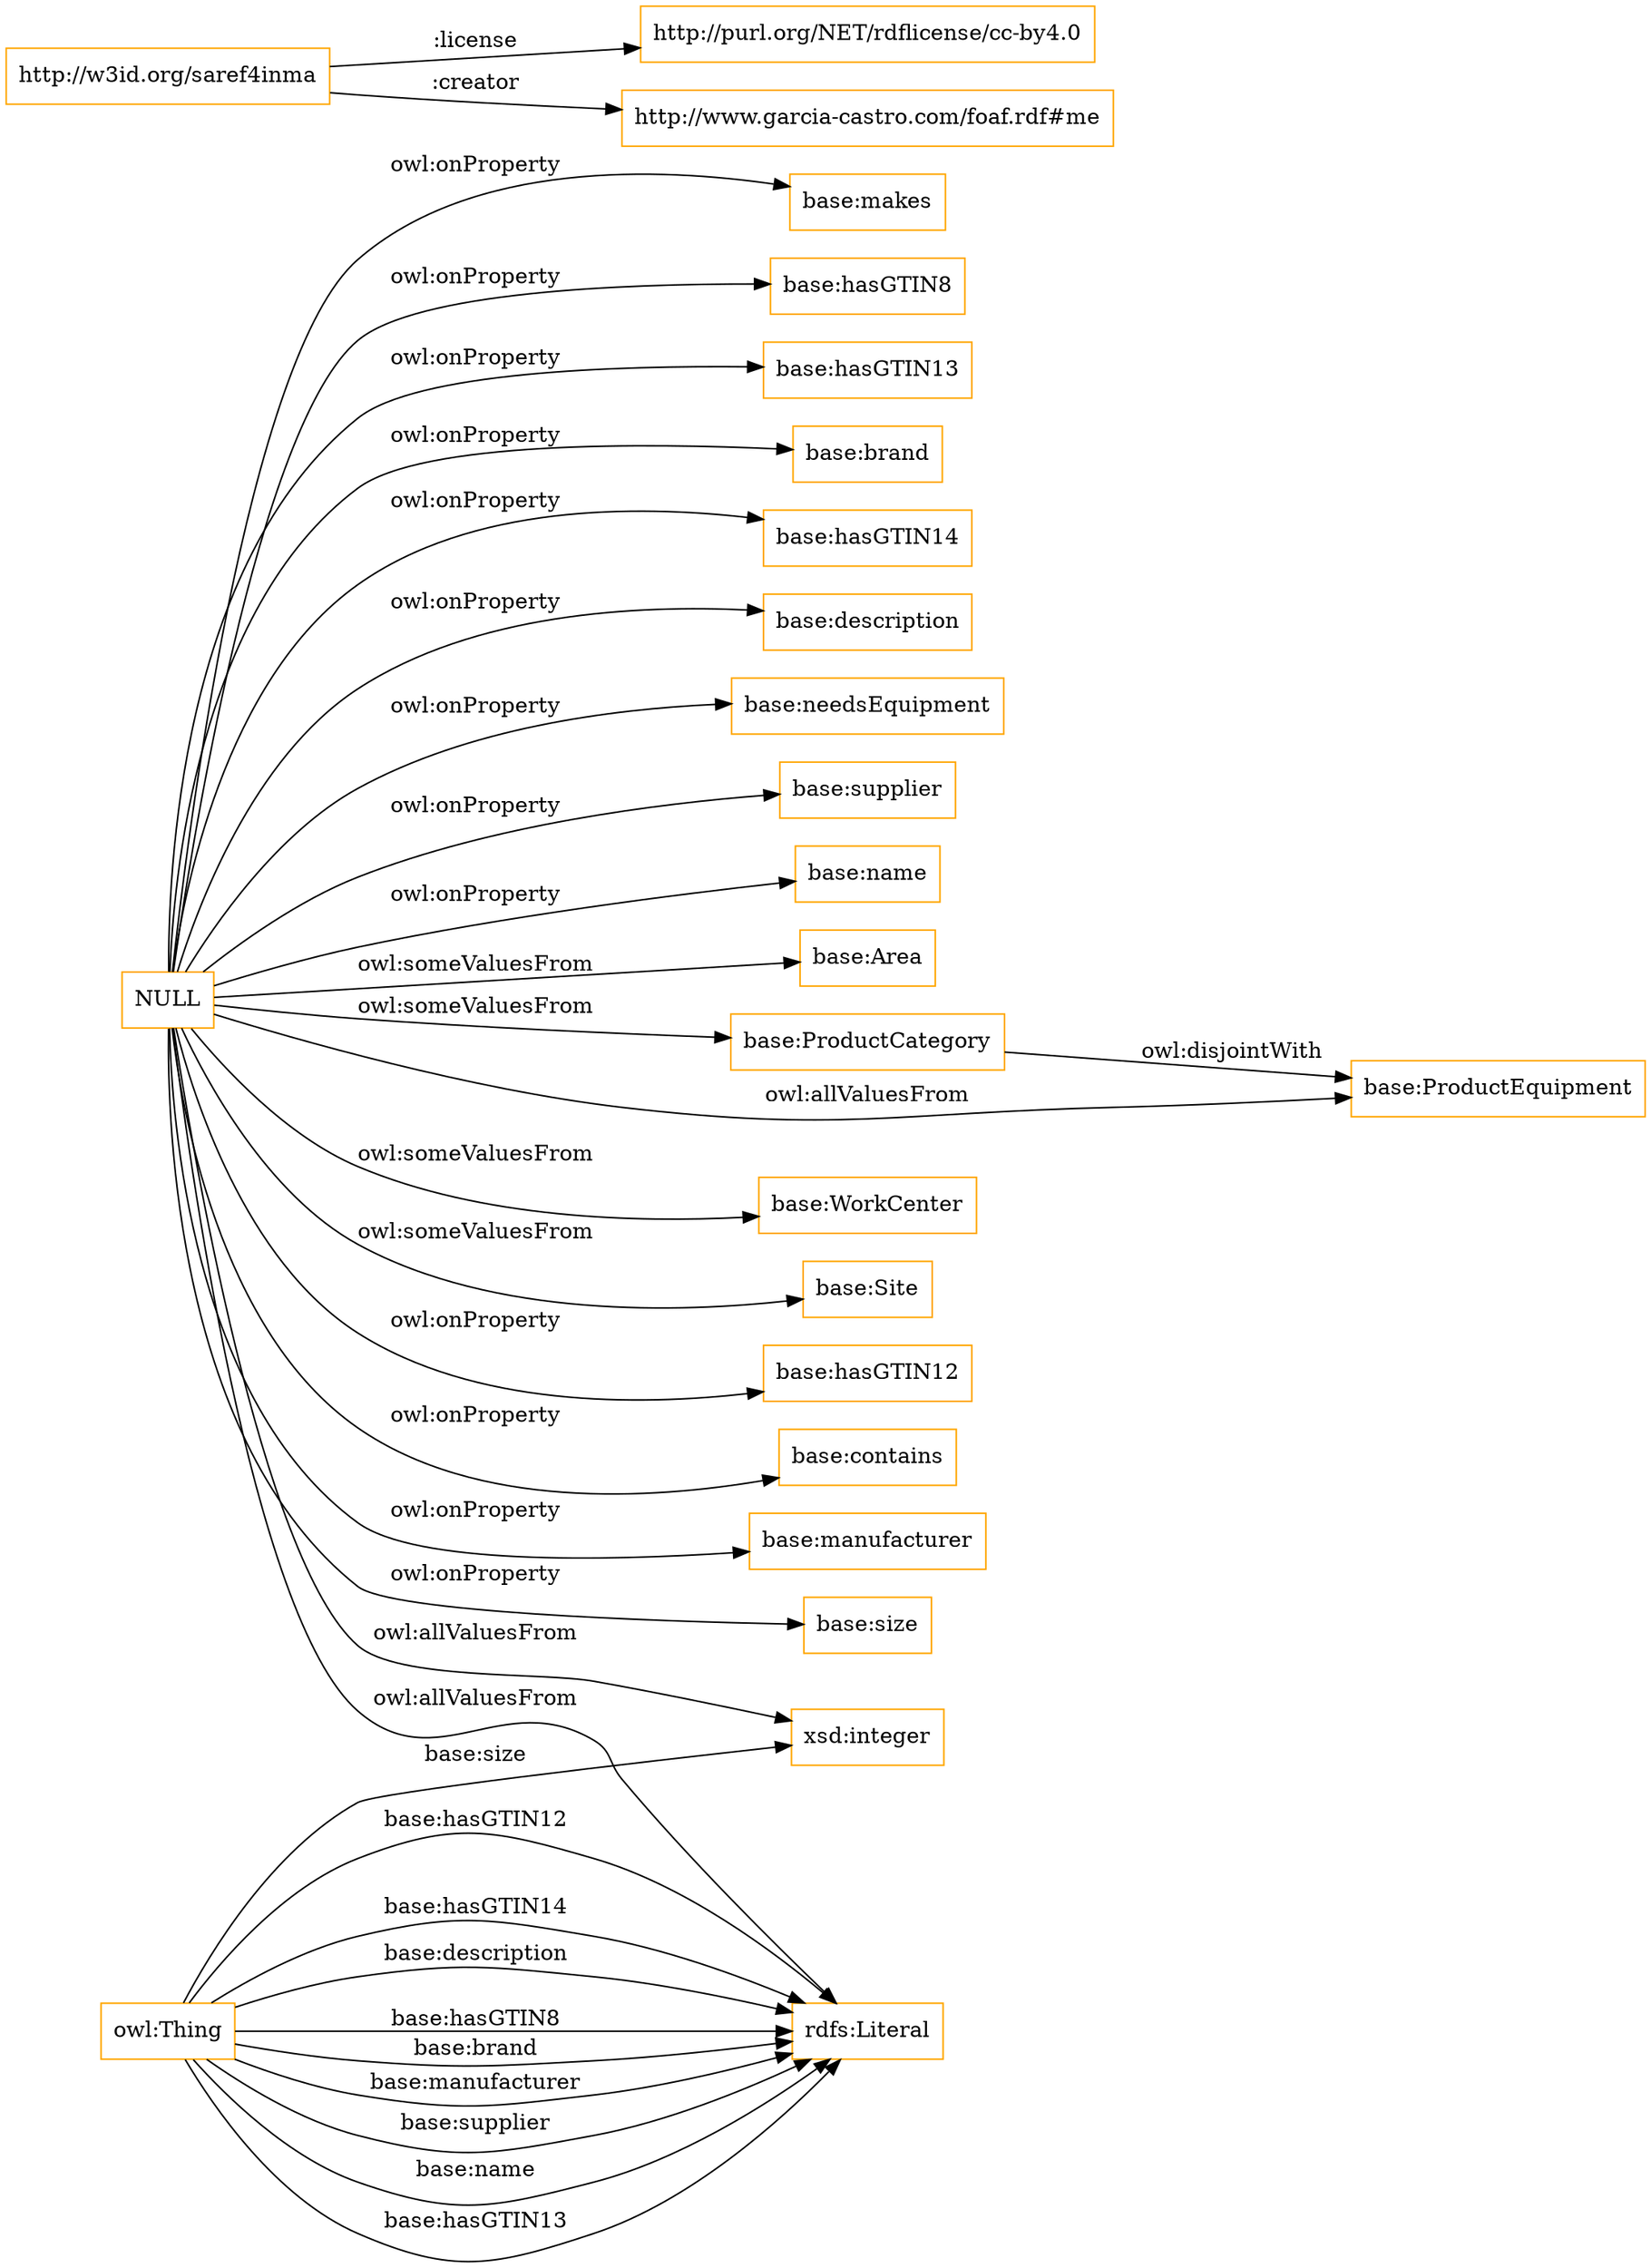 digraph ar2dtool_diagram { 
rankdir=LR;
size="1501"
node [shape = rectangle, color="orange"]; "base:Area" "base:ProductEquipment" "base:ProductCategory" "base:WorkCenter" "base:Site" ; /*classes style*/
	"base:ProductCategory" -> "base:ProductEquipment" [ label = "owl:disjointWith" ];
	"NULL" -> "base:hasGTIN12" [ label = "owl:onProperty" ];
	"NULL" -> "base:Area" [ label = "owl:someValuesFrom" ];
	"NULL" -> "base:contains" [ label = "owl:onProperty" ];
	"NULL" -> "base:manufacturer" [ label = "owl:onProperty" ];
	"NULL" -> "base:size" [ label = "owl:onProperty" ];
	"NULL" -> "xsd:integer" [ label = "owl:allValuesFrom" ];
	"NULL" -> "base:Site" [ label = "owl:someValuesFrom" ];
	"NULL" -> "base:ProductEquipment" [ label = "owl:allValuesFrom" ];
	"NULL" -> "base:makes" [ label = "owl:onProperty" ];
	"NULL" -> "base:hasGTIN8" [ label = "owl:onProperty" ];
	"NULL" -> "base:hasGTIN13" [ label = "owl:onProperty" ];
	"NULL" -> "base:ProductCategory" [ label = "owl:someValuesFrom" ];
	"NULL" -> "rdfs:Literal" [ label = "owl:allValuesFrom" ];
	"NULL" -> "base:WorkCenter" [ label = "owl:someValuesFrom" ];
	"NULL" -> "base:brand" [ label = "owl:onProperty" ];
	"NULL" -> "base:hasGTIN14" [ label = "owl:onProperty" ];
	"NULL" -> "base:description" [ label = "owl:onProperty" ];
	"NULL" -> "base:needsEquipment" [ label = "owl:onProperty" ];
	"NULL" -> "base:supplier" [ label = "owl:onProperty" ];
	"NULL" -> "base:name" [ label = "owl:onProperty" ];
	"http://w3id.org/saref4inma" -> "http://purl.org/NET/rdflicense/cc-by4.0" [ label = ":license" ];
	"http://w3id.org/saref4inma" -> "http://www.garcia-castro.com/foaf.rdf#me" [ label = ":creator" ];
	"owl:Thing" -> "rdfs:Literal" [ label = "base:description" ];
	"owl:Thing" -> "rdfs:Literal" [ label = "base:hasGTIN8" ];
	"owl:Thing" -> "rdfs:Literal" [ label = "base:brand" ];
	"owl:Thing" -> "xsd:integer" [ label = "base:size" ];
	"owl:Thing" -> "rdfs:Literal" [ label = "base:manufacturer" ];
	"owl:Thing" -> "rdfs:Literal" [ label = "base:supplier" ];
	"owl:Thing" -> "rdfs:Literal" [ label = "base:name" ];
	"owl:Thing" -> "rdfs:Literal" [ label = "base:hasGTIN13" ];
	"owl:Thing" -> "rdfs:Literal" [ label = "base:hasGTIN12" ];
	"owl:Thing" -> "rdfs:Literal" [ label = "base:hasGTIN14" ];

}
